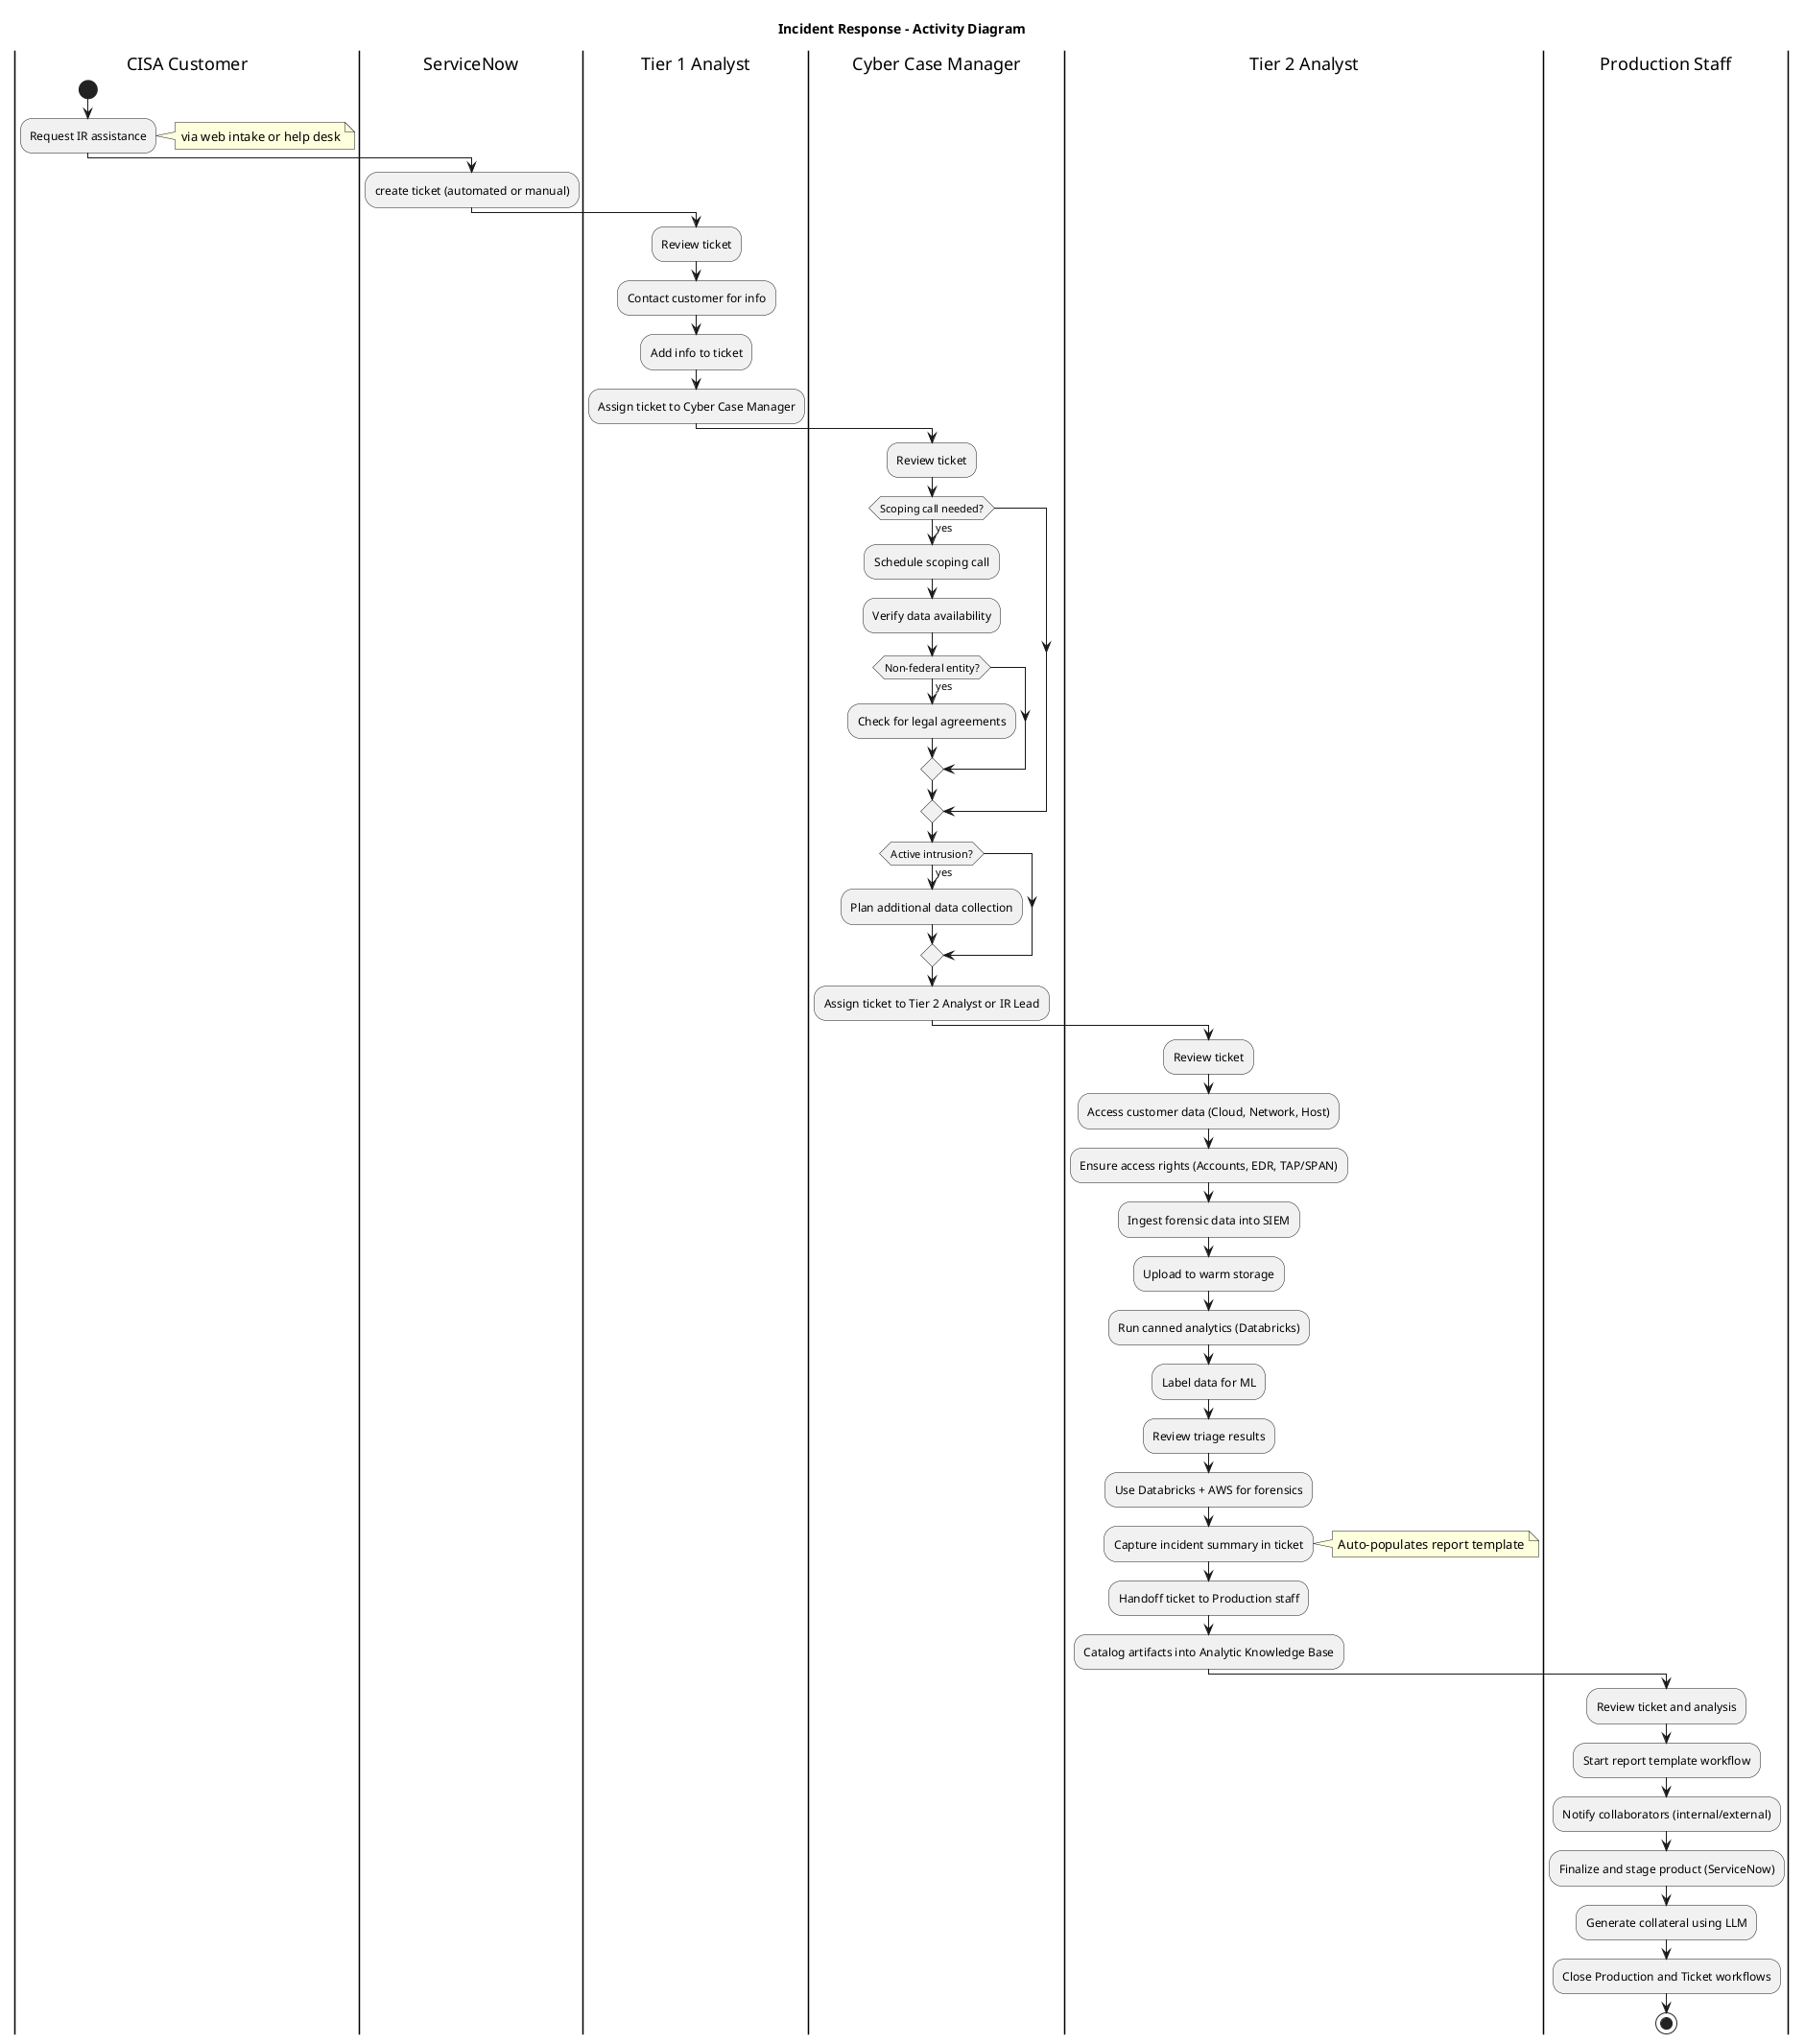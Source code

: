@startuml
	title Incident Response - Activity Diagram
	
	|CISA Customer|
	start
	:Request IR assistance;
	note right: via web intake or help desk
	|ServiceNow|
	:create ticket (automated or manual);
	
	|Tier 1 Analyst|
	:Review ticket;
	:Contact customer for info;
	:Add info to ticket;
	:Assign ticket to Cyber Case Manager;
	
	|Cyber Case Manager|
	:Review ticket;
	if (Scoping call needed?) then (yes)
	  :Schedule scoping call;
	  :Verify data availability;
	  if (Non-federal entity?) then (yes)
	    :Check for legal agreements;
	  endif
	endif
	if (Active intrusion?) then (yes)
	  :Plan additional data collection;
	endif
	:Assign ticket to Tier 2 Analyst or IR Lead;
	
	|Tier 2 Analyst|
	:Review ticket;
	:Access customer data (Cloud, Network, Host);
	:Ensure access rights (Accounts, EDR, TAP/SPAN);
	:Ingest forensic data into SIEM;
	:Upload to warm storage;
	:Run canned analytics (Databricks);
	:Label data for ML;
	
	:Review triage results;
	:Use Databricks + AWS for forensics;
	:Capture incident summary in ticket;
	note right: Auto-populates report template
	
	:Handoff ticket to Production staff;
	:Catalog artifacts into Analytic Knowledge Base;
	
	|Production Staff|
	:Review ticket and analysis;
	:Start report template workflow;
	:Notify collaborators (internal/external);
	:Finalize and stage product (ServiceNow);
	:Generate collateral using LLM;
	:Close Production and Ticket workflows;
	
	stop
@enduml
